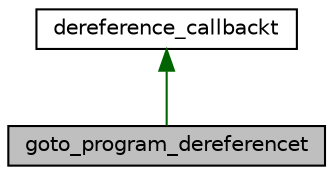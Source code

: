 digraph "goto_program_dereferencet"
{
 // LATEX_PDF_SIZE
  bgcolor="transparent";
  edge [fontname="Helvetica",fontsize="10",labelfontname="Helvetica",labelfontsize="10"];
  node [fontname="Helvetica",fontsize="10",shape=record];
  Node1 [label="goto_program_dereferencet",height=0.2,width=0.4,color="black", fillcolor="grey75", style="filled", fontcolor="black",tooltip="Wrapper for functions removing dereferences in expressions contained in a goto program."];
  Node2 -> Node1 [dir="back",color="darkgreen",fontsize="10",style="solid",fontname="Helvetica"];
  Node2 [label="dereference_callbackt",height=0.2,width=0.4,color="black",URL="$classdereference__callbackt.html",tooltip="Base class for pointer value set analysis."];
}
